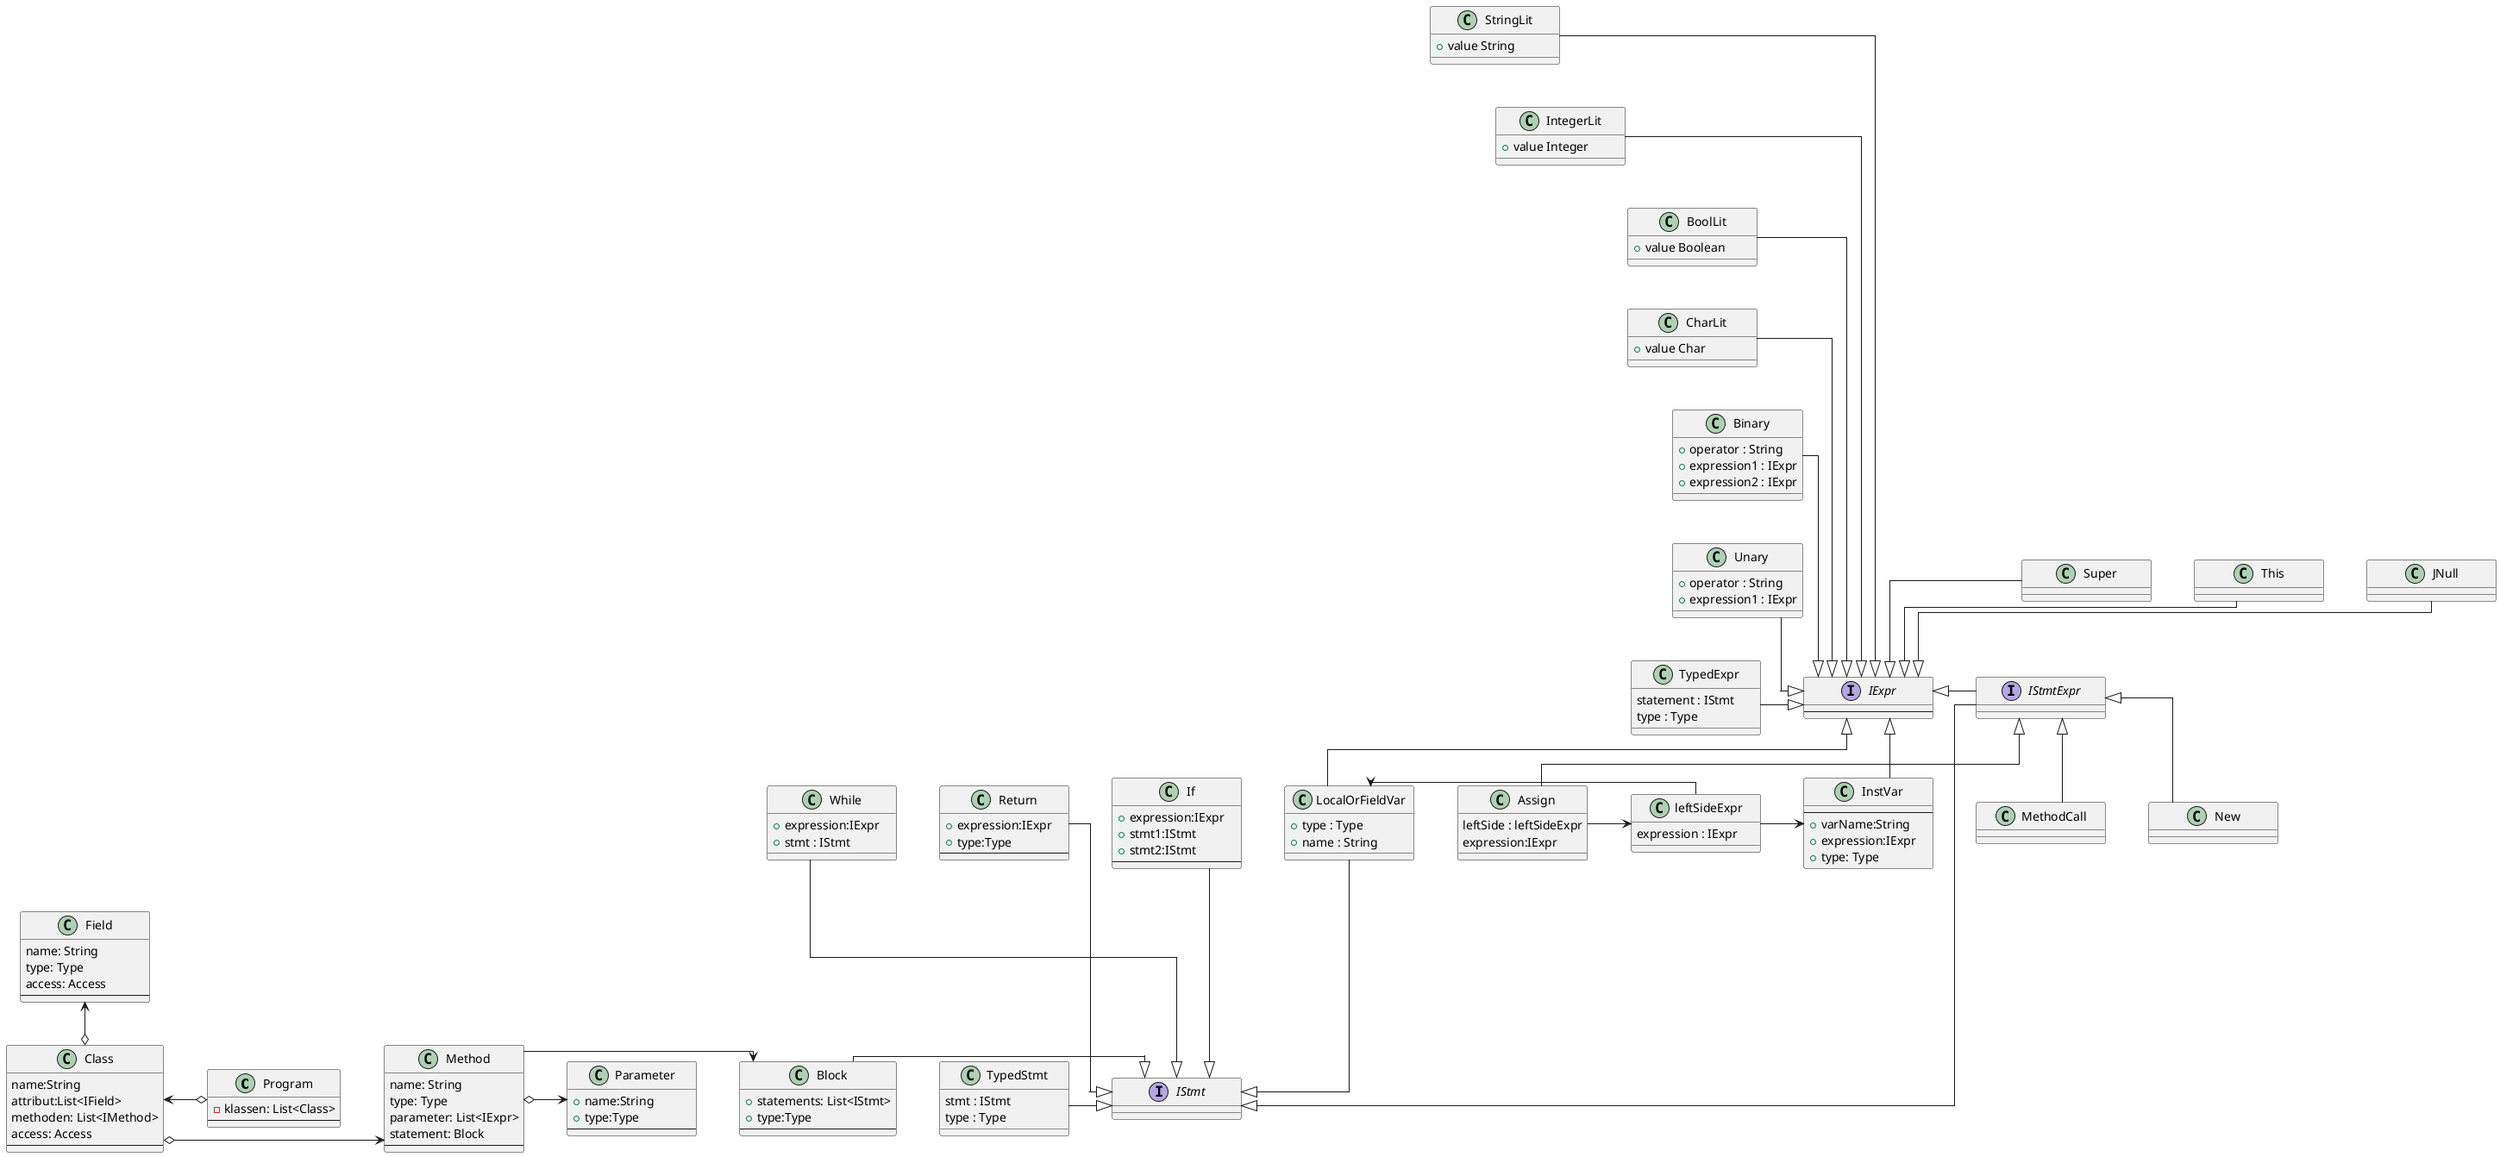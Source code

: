 @startuml
'https://plantuml.com/class-diagram

skinparam LineType Ortho
skinparam Ranksep 50
skinparam Nodesep 50
skinparam minClassWidth 150
skinparam minClassHeight 150
skinparam maxClassHeight{
    Expr 100
}



'Class Program
class Program{
-klassen: List<Class>
--
}
Program o-> Class

'Class Class
class Class{
name:String
attribut:List<IField>
methoden: List<IMethod>
access: Access
--
}
Class o-> Method



'Class Field
class Field{
name: String
type: Type
access: Access
--
}
 Field <--o Class

'Class Method
class Method{
name: String
type: Type
parameter: List<IExpr>
statement: Block
--
}
Method o-> Parameter
Method -r> Block

'Class Parameter
class Parameter{
+name:String
+type:Type
--
}






'Interface Statement
interface IStmt{
}
class TypedStmt{
stmt : IStmt
type : Type
}
TypedStmt -|> IStmt
class While{
+expression:IExpr
+ stmt : IStmt
}
While ---|> IStmt

class Return{
+expression:IExpr
+type:Type
--
}
Return ---|> IStmt

class If{
+expression:IExpr
+stmt1:IStmt
+stmt2:IStmt
--
}
If ---|> IStmt

class LocalOrFieldVar{
+type : Type
+name : String
}
LocalOrFieldVar ---|> IStmt



class Block{
+statements: List<IStmt>
+type:Type
--
}
Block -|> IStmt








'Interface Statement Expression
interface IStmtExpr{
}
IStmtExpr -l|> IStmt
IStmtExpr -l|> IExpr

class MethodCall{
}
IStmtExpr <|-- MethodCall

class Assign{
leftSide : leftSideExpr
expression:IExpr
}
Assign -> leftSideExpr
IStmtExpr <|-- Assign
class leftSideExpr{
expression : IExpr
}
leftSideExpr -> InstVar
leftSideExpr -> LocalOrFieldVar
class New{
}
IStmtExpr <|-- New








'Inteface Expressions
interface IExpr{
    --
}
class TypedExpr{
statement : IStmt
type : Type
}
TypedExpr -|> IExpr
class StringLit{
+value String
}
StringLit ---|> IExpr
StringLit -[hidden]-> IntegerLit

class IntegerLit{
+value Integer
}
IntegerLit ---|> IExpr
IntegerLit -[hidden]-> BoolLit

class BoolLit{
+value Boolean
}
BoolLit ---|> IExpr
BoolLit -[hidden]-> CharLit

class CharLit{
+value Char
}
CharLit ---|> IExpr
CharLit -[hidden]-> Binary

class Binary{
+operator : String
+expression1 : IExpr
+expression2 : IExpr
}
Binary ---|> IExpr
Binary -[hidden]-> Unary

class Unary{
+operator : String
+expression1 : IExpr
}
Unary --|> IExpr

class LocalOrFieldVar{
}
LocalOrFieldVar --|>  IExpr


class Super{
}
Super --|> IExpr

class This{
}
This --|>IExpr

class JNull{
}
JNull --|>IExpr

class InstVar{
    --
    +varName:String
    +expression:IExpr
    +type: Type
}
InstVar --|> IExpr

@enduml